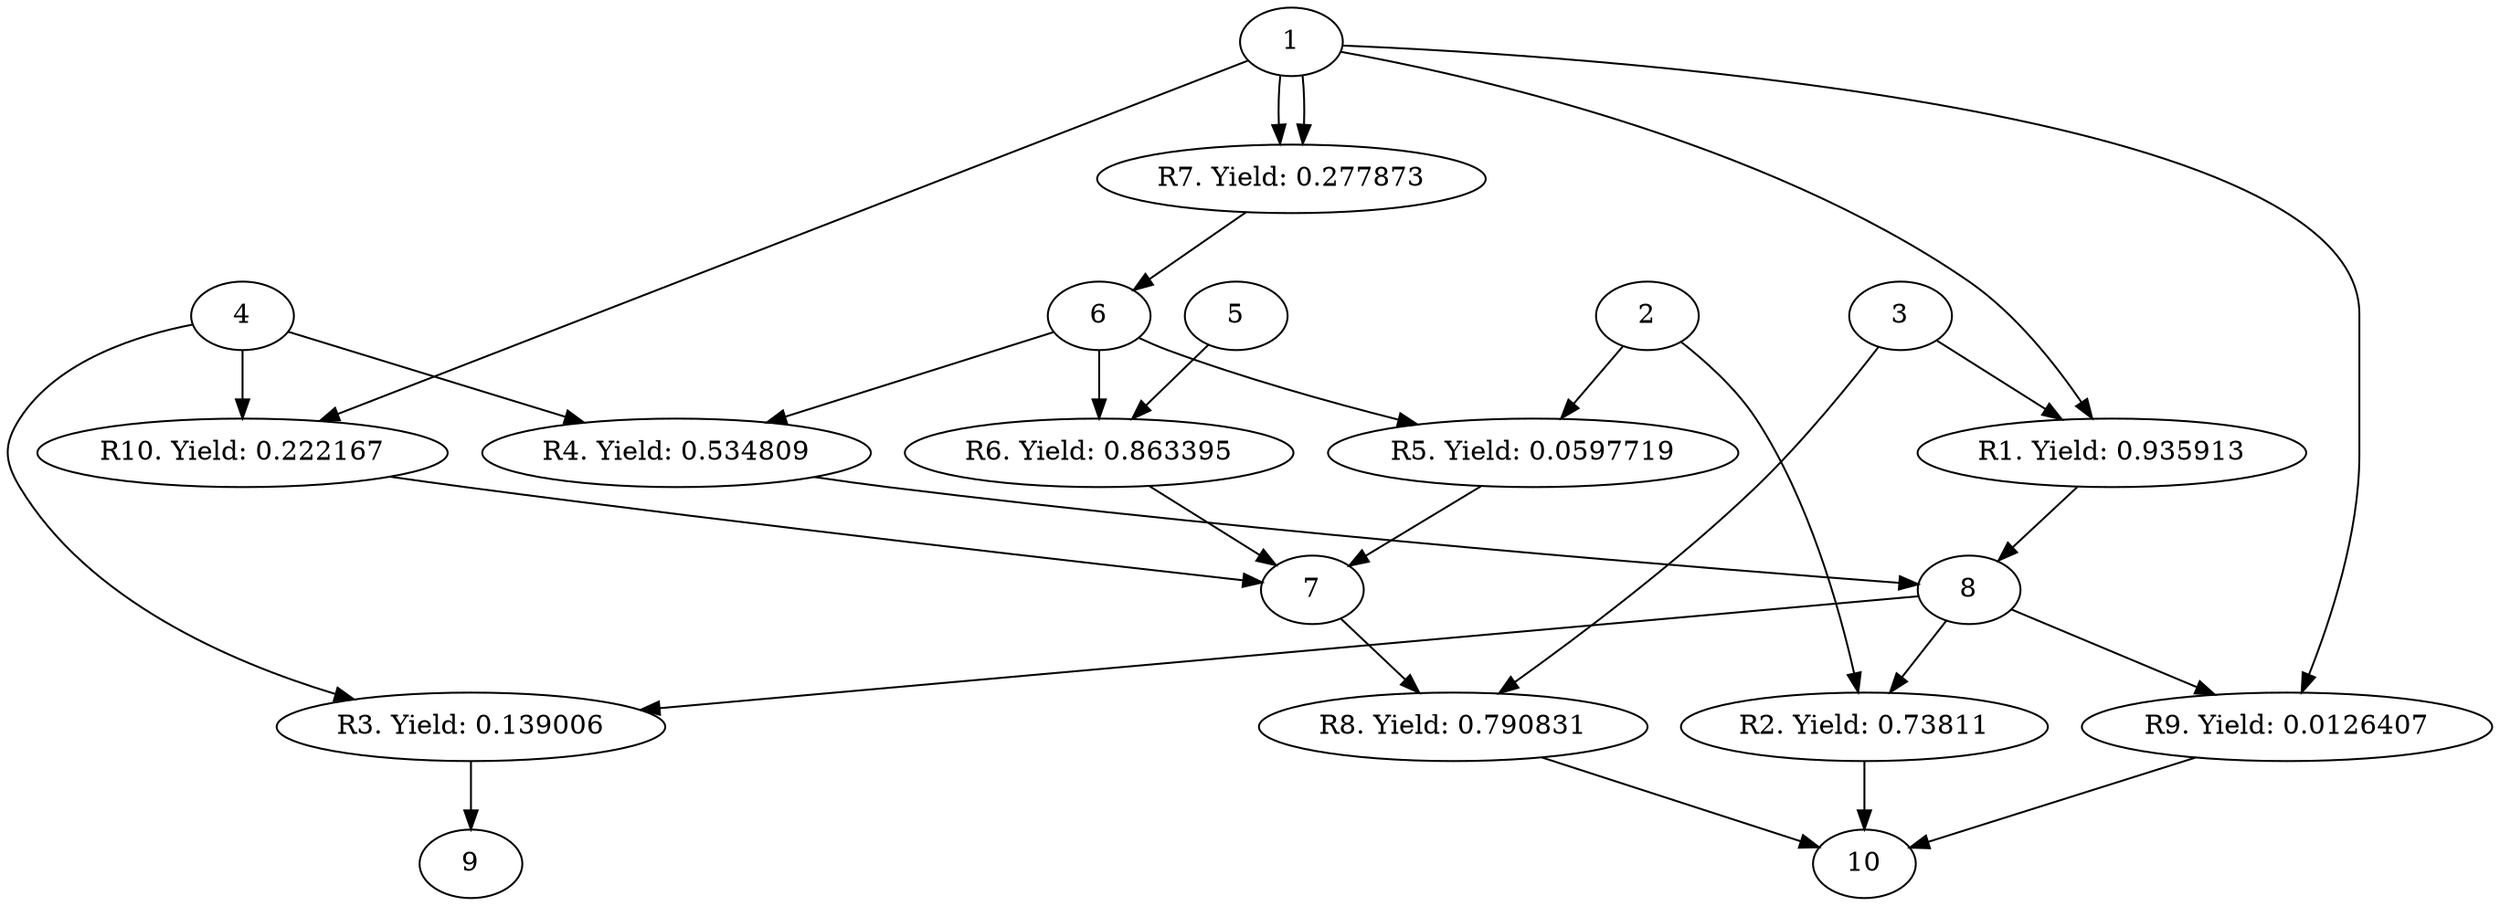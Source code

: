 digraph G { 
{
	R1 [label = "R1. Yield: 0.935913"]
	R2 [label = "R2. Yield: 0.73811"]
	R3 [label = "R3. Yield: 0.139006"]
	R4 [label = "R4. Yield: 0.534809"]
	R5 [label = "R5. Yield: 0.0597719"]
	R6 [label = "R6. Yield: 0.863395"]
	R7 [label = "R7. Yield: 0.277873"]
	R8 [label = "R8. Yield: 0.790831"]
	R9 [label = "R9. Yield: 0.0126407"]
	R10 [label = "R10. Yield: 0.222167"]
}
	R1 -> 8;
	3 -> R1;
	1 -> R1;
	R2 -> 10;
	8 -> R2;
	2 -> R2;
	R3 -> 9;
	4 -> R3;
	8 -> R3;
	R4 -> 8;
	6 -> R4;
	4 -> R4;
	R5 -> 7;
	6 -> R5;
	2 -> R5;
	R6 -> 7;
	5 -> R6;
	6 -> R6;
	R7 -> 6;
	1 -> R7;
	1 -> R7;
	R8 -> 10;
	7 -> R8;
	3 -> R8;
	R9 -> 10;
	8 -> R9;
	1 -> R9;
	R10 -> 7;
	4 -> R10;
	1 -> R10;
}